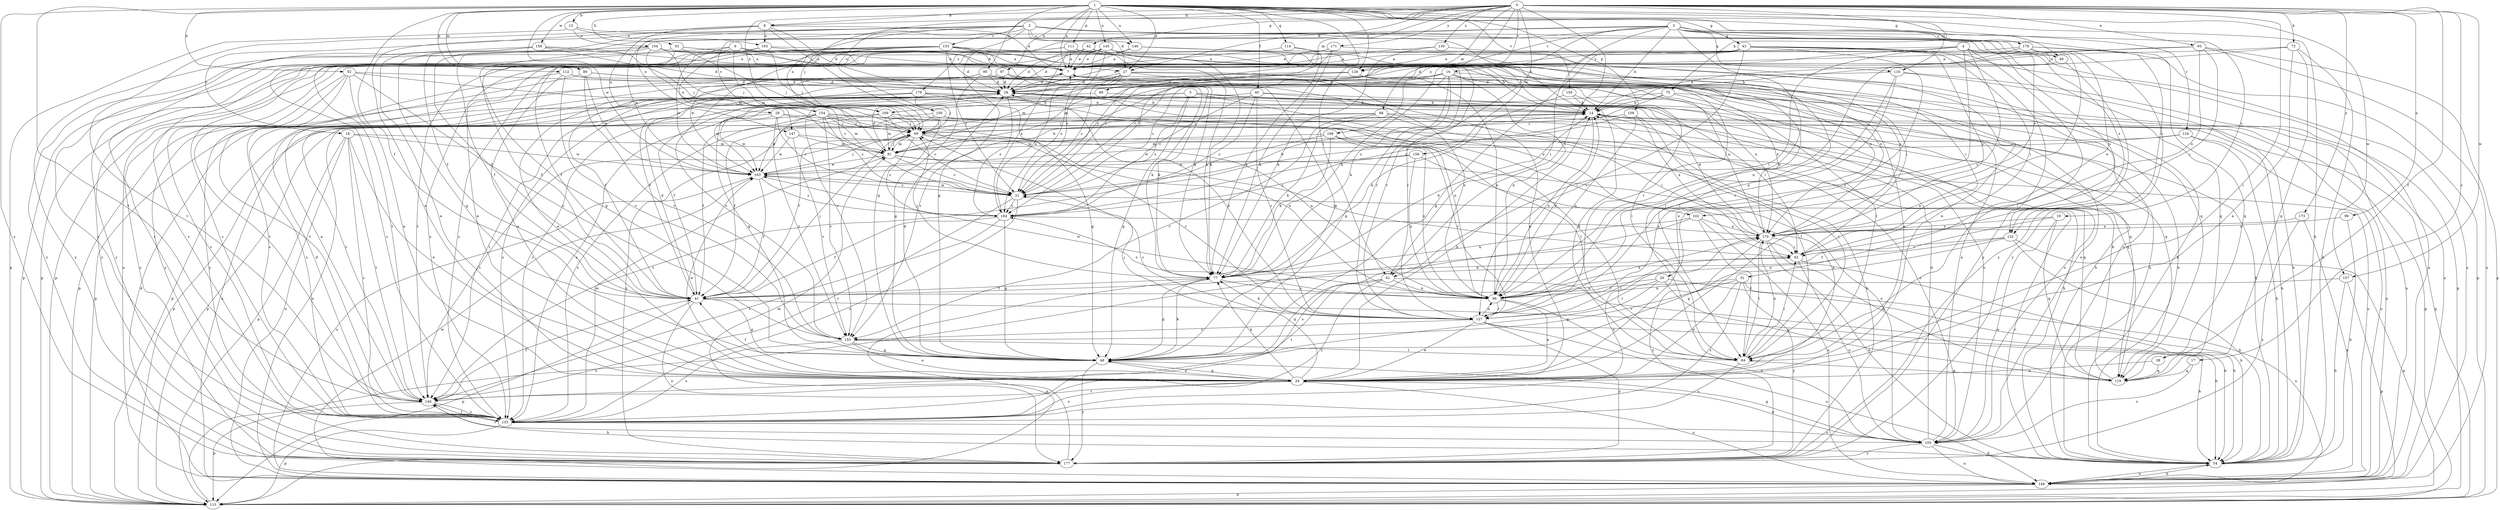 strict digraph  {
0;
1;
2;
3;
4;
5;
6;
7;
8;
13;
14;
16;
17;
18;
19;
20;
21;
27;
28;
29;
31;
34;
38;
40;
41;
42;
43;
46;
48;
52;
53;
54;
61;
62;
69;
72;
75;
77;
84;
86;
88;
89;
90;
91;
93;
97;
98;
99;
100;
102;
103;
104;
105;
109;
111;
112;
113;
114;
116;
119;
124;
126;
127;
130;
132;
133;
140;
145;
146;
147;
148;
150;
153;
154;
155;
156;
157;
158;
163;
168;
169;
170;
171;
173;
177;
178;
179;
184;
0 -> 8  [label=b];
0 -> 16  [label=c];
0 -> 17  [label=c];
0 -> 27  [label=d];
0 -> 38  [label=f];
0 -> 42  [label=g];
0 -> 61  [label=i];
0 -> 69  [label=j];
0 -> 72  [label=k];
0 -> 75  [label=k];
0 -> 84  [label=l];
0 -> 86  [label=m];
0 -> 88  [label=m];
0 -> 93  [label=n];
0 -> 99  [label=o];
0 -> 100  [label=o];
0 -> 130  [label=s];
0 -> 156  [label=w];
0 -> 157  [label=w];
0 -> 168  [label=x];
0 -> 169  [label=x];
0 -> 171  [label=y];
0 -> 173  [label=y];
1 -> 7  [label=a];
1 -> 8  [label=b];
1 -> 13  [label=b];
1 -> 27  [label=d];
1 -> 40  [label=f];
1 -> 41  [label=f];
1 -> 43  [label=g];
1 -> 46  [label=g];
1 -> 52  [label=h];
1 -> 53  [label=h];
1 -> 54  [label=h];
1 -> 61  [label=i];
1 -> 89  [label=m];
1 -> 90  [label=m];
1 -> 97  [label=n];
1 -> 109  [label=p];
1 -> 111  [label=p];
1 -> 112  [label=p];
1 -> 114  [label=q];
1 -> 116  [label=q];
1 -> 124  [label=r];
1 -> 126  [label=r];
1 -> 140  [label=t];
1 -> 145  [label=u];
1 -> 146  [label=u];
1 -> 150  [label=v];
1 -> 157  [label=w];
1 -> 158  [label=w];
1 -> 163  [label=w];
1 -> 177  [label=y];
2 -> 18  [label=c];
2 -> 27  [label=d];
2 -> 29  [label=e];
2 -> 41  [label=f];
2 -> 46  [label=g];
2 -> 48  [label=g];
2 -> 102  [label=o];
2 -> 132  [label=s];
2 -> 146  [label=u];
2 -> 153  [label=v];
2 -> 154  [label=v];
2 -> 169  [label=x];
3 -> 14  [label=b];
3 -> 19  [label=c];
3 -> 31  [label=e];
3 -> 34  [label=e];
3 -> 41  [label=f];
3 -> 61  [label=i];
3 -> 98  [label=n];
3 -> 116  [label=q];
3 -> 126  [label=r];
3 -> 132  [label=s];
3 -> 163  [label=w];
3 -> 178  [label=z];
3 -> 179  [label=z];
3 -> 184  [label=z];
4 -> 20  [label=c];
4 -> 61  [label=i];
4 -> 77  [label=k];
4 -> 84  [label=l];
4 -> 119  [label=q];
4 -> 126  [label=r];
4 -> 127  [label=r];
4 -> 132  [label=s];
5 -> 48  [label=g];
5 -> 54  [label=h];
5 -> 62  [label=i];
5 -> 102  [label=o];
5 -> 113  [label=p];
5 -> 119  [label=q];
5 -> 163  [label=w];
5 -> 169  [label=x];
5 -> 184  [label=z];
6 -> 27  [label=d];
6 -> 48  [label=g];
6 -> 91  [label=m];
6 -> 133  [label=s];
6 -> 147  [label=u];
6 -> 163  [label=w];
6 -> 170  [label=x];
7 -> 28  [label=d];
7 -> 113  [label=p];
7 -> 133  [label=s];
7 -> 170  [label=x];
8 -> 7  [label=a];
8 -> 28  [label=d];
8 -> 34  [label=e];
8 -> 48  [label=g];
8 -> 103  [label=o];
8 -> 140  [label=t];
8 -> 147  [label=u];
13 -> 14  [label=b];
13 -> 103  [label=o];
13 -> 104  [label=o];
13 -> 113  [label=p];
14 -> 69  [label=j];
14 -> 98  [label=n];
14 -> 105  [label=o];
14 -> 113  [label=p];
14 -> 148  [label=u];
14 -> 177  [label=y];
16 -> 21  [label=c];
16 -> 28  [label=d];
16 -> 34  [label=e];
16 -> 48  [label=g];
16 -> 69  [label=j];
16 -> 77  [label=k];
16 -> 98  [label=n];
16 -> 105  [label=o];
16 -> 127  [label=r];
16 -> 155  [label=v];
17 -> 105  [label=o];
17 -> 119  [label=q];
18 -> 34  [label=e];
18 -> 91  [label=m];
18 -> 113  [label=p];
18 -> 133  [label=s];
18 -> 140  [label=t];
18 -> 148  [label=u];
18 -> 163  [label=w];
19 -> 41  [label=f];
19 -> 105  [label=o];
19 -> 119  [label=q];
19 -> 170  [label=x];
20 -> 48  [label=g];
20 -> 54  [label=h];
20 -> 98  [label=n];
20 -> 119  [label=q];
20 -> 127  [label=r];
21 -> 14  [label=b];
21 -> 133  [label=s];
21 -> 140  [label=t];
21 -> 163  [label=w];
21 -> 184  [label=z];
27 -> 21  [label=c];
27 -> 28  [label=d];
27 -> 34  [label=e];
27 -> 41  [label=f];
27 -> 84  [label=l];
27 -> 91  [label=m];
27 -> 98  [label=n];
27 -> 155  [label=v];
28 -> 14  [label=b];
28 -> 84  [label=l];
28 -> 105  [label=o];
28 -> 113  [label=p];
28 -> 133  [label=s];
28 -> 140  [label=t];
28 -> 184  [label=z];
29 -> 21  [label=c];
29 -> 69  [label=j];
29 -> 98  [label=n];
29 -> 148  [label=u];
29 -> 155  [label=v];
29 -> 163  [label=w];
31 -> 34  [label=e];
31 -> 98  [label=n];
31 -> 133  [label=s];
31 -> 148  [label=u];
31 -> 155  [label=v];
31 -> 177  [label=y];
34 -> 14  [label=b];
34 -> 41  [label=f];
34 -> 48  [label=g];
34 -> 69  [label=j];
34 -> 77  [label=k];
34 -> 133  [label=s];
34 -> 140  [label=t];
34 -> 148  [label=u];
34 -> 163  [label=w];
38 -> 34  [label=e];
38 -> 119  [label=q];
40 -> 14  [label=b];
40 -> 21  [label=c];
40 -> 48  [label=g];
40 -> 119  [label=q];
40 -> 127  [label=r];
40 -> 184  [label=z];
41 -> 28  [label=d];
41 -> 48  [label=g];
41 -> 54  [label=h];
41 -> 69  [label=j];
41 -> 113  [label=p];
41 -> 177  [label=y];
42 -> 7  [label=a];
42 -> 28  [label=d];
42 -> 77  [label=k];
42 -> 105  [label=o];
42 -> 133  [label=s];
42 -> 140  [label=t];
43 -> 7  [label=a];
43 -> 21  [label=c];
43 -> 34  [label=e];
43 -> 48  [label=g];
43 -> 62  [label=i];
43 -> 127  [label=r];
43 -> 133  [label=s];
43 -> 148  [label=u];
43 -> 170  [label=x];
43 -> 177  [label=y];
46 -> 98  [label=n];
46 -> 177  [label=y];
48 -> 28  [label=d];
48 -> 34  [label=e];
48 -> 77  [label=k];
48 -> 177  [label=y];
52 -> 21  [label=c];
52 -> 28  [label=d];
52 -> 34  [label=e];
52 -> 133  [label=s];
52 -> 140  [label=t];
52 -> 155  [label=v];
52 -> 177  [label=y];
53 -> 7  [label=a];
53 -> 41  [label=f];
53 -> 69  [label=j];
53 -> 127  [label=r];
53 -> 177  [label=y];
54 -> 21  [label=c];
54 -> 148  [label=u];
61 -> 48  [label=g];
61 -> 54  [label=h];
61 -> 98  [label=n];
61 -> 133  [label=s];
61 -> 140  [label=t];
62 -> 54  [label=h];
62 -> 77  [label=k];
62 -> 105  [label=o];
69 -> 91  [label=m];
69 -> 127  [label=r];
69 -> 140  [label=t];
69 -> 148  [label=u];
69 -> 184  [label=z];
72 -> 7  [label=a];
72 -> 14  [label=b];
72 -> 34  [label=e];
72 -> 54  [label=h];
72 -> 119  [label=q];
75 -> 14  [label=b];
75 -> 105  [label=o];
75 -> 133  [label=s];
75 -> 148  [label=u];
75 -> 184  [label=z];
77 -> 14  [label=b];
77 -> 41  [label=f];
77 -> 48  [label=g];
77 -> 69  [label=j];
77 -> 98  [label=n];
77 -> 113  [label=p];
84 -> 62  [label=i];
84 -> 119  [label=q];
84 -> 133  [label=s];
84 -> 170  [label=x];
86 -> 14  [label=b];
86 -> 133  [label=s];
88 -> 41  [label=f];
88 -> 62  [label=i];
88 -> 69  [label=j];
88 -> 77  [label=k];
88 -> 84  [label=l];
88 -> 113  [label=p];
88 -> 155  [label=v];
89 -> 28  [label=d];
89 -> 77  [label=k];
89 -> 155  [label=v];
89 -> 163  [label=w];
89 -> 177  [label=y];
90 -> 28  [label=d];
90 -> 34  [label=e];
90 -> 48  [label=g];
90 -> 54  [label=h];
90 -> 84  [label=l];
90 -> 170  [label=x];
90 -> 177  [label=y];
91 -> 14  [label=b];
91 -> 21  [label=c];
91 -> 28  [label=d];
91 -> 62  [label=i];
91 -> 69  [label=j];
91 -> 105  [label=o];
91 -> 163  [label=w];
93 -> 7  [label=a];
93 -> 28  [label=d];
93 -> 62  [label=i];
93 -> 113  [label=p];
93 -> 148  [label=u];
93 -> 170  [label=x];
97 -> 28  [label=d];
97 -> 54  [label=h];
97 -> 77  [label=k];
97 -> 155  [label=v];
98 -> 14  [label=b];
98 -> 34  [label=e];
98 -> 105  [label=o];
98 -> 127  [label=r];
98 -> 163  [label=w];
98 -> 170  [label=x];
98 -> 184  [label=z];
99 -> 54  [label=h];
99 -> 170  [label=x];
100 -> 41  [label=f];
100 -> 54  [label=h];
100 -> 69  [label=j];
100 -> 119  [label=q];
100 -> 133  [label=s];
102 -> 77  [label=k];
102 -> 84  [label=l];
102 -> 133  [label=s];
102 -> 148  [label=u];
102 -> 170  [label=x];
103 -> 7  [label=a];
103 -> 34  [label=e];
103 -> 69  [label=j];
103 -> 133  [label=s];
103 -> 170  [label=x];
104 -> 7  [label=a];
104 -> 41  [label=f];
104 -> 48  [label=g];
104 -> 69  [label=j];
104 -> 91  [label=m];
104 -> 119  [label=q];
104 -> 170  [label=x];
104 -> 177  [label=y];
105 -> 7  [label=a];
105 -> 28  [label=d];
105 -> 34  [label=e];
105 -> 48  [label=g];
105 -> 54  [label=h];
105 -> 140  [label=t];
105 -> 148  [label=u];
105 -> 177  [label=y];
109 -> 21  [label=c];
109 -> 69  [label=j];
109 -> 84  [label=l];
109 -> 98  [label=n];
109 -> 170  [label=x];
111 -> 7  [label=a];
111 -> 14  [label=b];
111 -> 62  [label=i];
111 -> 84  [label=l];
111 -> 113  [label=p];
111 -> 133  [label=s];
111 -> 177  [label=y];
111 -> 184  [label=z];
112 -> 28  [label=d];
112 -> 34  [label=e];
112 -> 54  [label=h];
112 -> 140  [label=t];
112 -> 155  [label=v];
113 -> 170  [label=x];
114 -> 7  [label=a];
114 -> 77  [label=k];
114 -> 84  [label=l];
116 -> 28  [label=d];
116 -> 54  [label=h];
116 -> 98  [label=n];
116 -> 113  [label=p];
116 -> 127  [label=r];
119 -> 14  [label=b];
124 -> 54  [label=h];
124 -> 91  [label=m];
124 -> 148  [label=u];
124 -> 163  [label=w];
126 -> 28  [label=d];
126 -> 41  [label=f];
126 -> 91  [label=m];
126 -> 98  [label=n];
126 -> 148  [label=u];
127 -> 21  [label=c];
127 -> 28  [label=d];
127 -> 34  [label=e];
127 -> 54  [label=h];
127 -> 62  [label=i];
127 -> 77  [label=k];
127 -> 98  [label=n];
127 -> 148  [label=u];
127 -> 155  [label=v];
127 -> 177  [label=y];
130 -> 7  [label=a];
130 -> 77  [label=k];
130 -> 148  [label=u];
132 -> 48  [label=g];
132 -> 54  [label=h];
132 -> 62  [label=i];
132 -> 98  [label=n];
132 -> 113  [label=p];
133 -> 28  [label=d];
133 -> 91  [label=m];
133 -> 105  [label=o];
133 -> 113  [label=p];
133 -> 140  [label=t];
133 -> 170  [label=x];
140 -> 7  [label=a];
140 -> 41  [label=f];
140 -> 54  [label=h];
140 -> 113  [label=p];
140 -> 133  [label=s];
145 -> 7  [label=a];
145 -> 21  [label=c];
145 -> 28  [label=d];
145 -> 77  [label=k];
145 -> 113  [label=p];
145 -> 127  [label=r];
145 -> 148  [label=u];
145 -> 184  [label=z];
146 -> 7  [label=a];
146 -> 14  [label=b];
146 -> 41  [label=f];
146 -> 54  [label=h];
147 -> 91  [label=m];
147 -> 119  [label=q];
147 -> 155  [label=v];
147 -> 163  [label=w];
148 -> 28  [label=d];
148 -> 54  [label=h];
148 -> 113  [label=p];
148 -> 163  [label=w];
150 -> 14  [label=b];
150 -> 77  [label=k];
150 -> 84  [label=l];
153 -> 7  [label=a];
153 -> 21  [label=c];
153 -> 28  [label=d];
153 -> 62  [label=i];
153 -> 77  [label=k];
153 -> 113  [label=p];
153 -> 127  [label=r];
153 -> 133  [label=s];
153 -> 140  [label=t];
153 -> 163  [label=w];
153 -> 177  [label=y];
154 -> 21  [label=c];
154 -> 54  [label=h];
154 -> 69  [label=j];
154 -> 84  [label=l];
154 -> 91  [label=m];
154 -> 98  [label=n];
154 -> 113  [label=p];
154 -> 148  [label=u];
154 -> 155  [label=v];
154 -> 163  [label=w];
155 -> 34  [label=e];
155 -> 48  [label=g];
155 -> 84  [label=l];
155 -> 133  [label=s];
156 -> 34  [label=e];
156 -> 98  [label=n];
156 -> 163  [label=w];
156 -> 184  [label=z];
157 -> 41  [label=f];
157 -> 54  [label=h];
157 -> 113  [label=p];
158 -> 7  [label=a];
158 -> 28  [label=d];
158 -> 34  [label=e];
158 -> 48  [label=g];
158 -> 69  [label=j];
158 -> 133  [label=s];
163 -> 21  [label=c];
163 -> 41  [label=f];
163 -> 69  [label=j];
163 -> 148  [label=u];
163 -> 184  [label=z];
168 -> 77  [label=k];
168 -> 91  [label=m];
168 -> 98  [label=n];
168 -> 127  [label=r];
168 -> 140  [label=t];
169 -> 21  [label=c];
169 -> 41  [label=f];
169 -> 62  [label=i];
169 -> 69  [label=j];
169 -> 91  [label=m];
169 -> 113  [label=p];
170 -> 7  [label=a];
170 -> 28  [label=d];
170 -> 54  [label=h];
170 -> 62  [label=i];
170 -> 84  [label=l];
170 -> 119  [label=q];
170 -> 177  [label=y];
171 -> 7  [label=a];
171 -> 21  [label=c];
171 -> 28  [label=d];
171 -> 34  [label=e];
171 -> 77  [label=k];
173 -> 148  [label=u];
173 -> 170  [label=x];
173 -> 177  [label=y];
177 -> 14  [label=b];
177 -> 91  [label=m];
178 -> 7  [label=a];
178 -> 14  [label=b];
178 -> 21  [label=c];
178 -> 113  [label=p];
178 -> 119  [label=q];
178 -> 177  [label=y];
179 -> 14  [label=b];
179 -> 41  [label=f];
179 -> 48  [label=g];
179 -> 69  [label=j];
179 -> 98  [label=n];
179 -> 133  [label=s];
179 -> 140  [label=t];
184 -> 7  [label=a];
184 -> 41  [label=f];
184 -> 48  [label=g];
184 -> 140  [label=t];
184 -> 170  [label=x];
}

